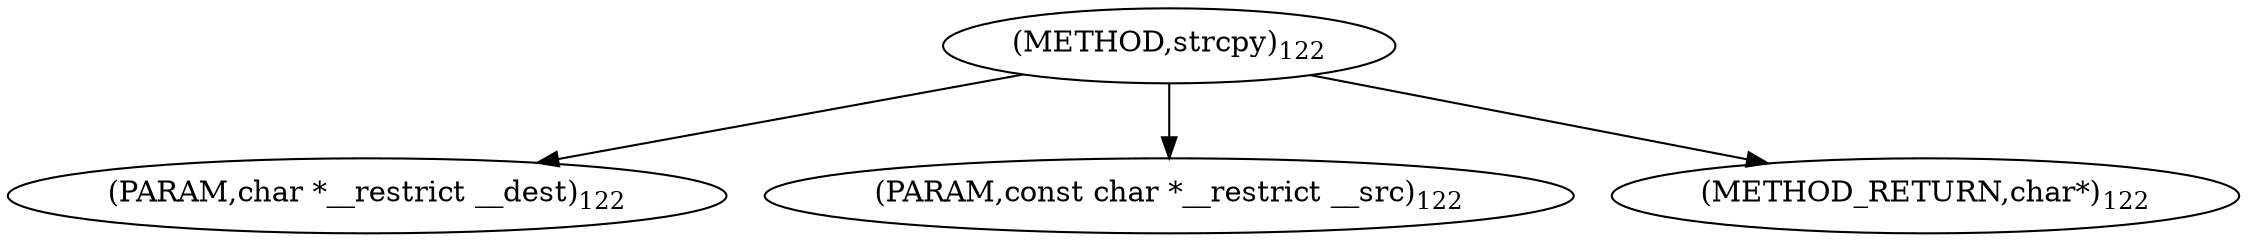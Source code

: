 digraph "strcpy" {  
"98778" [label = <(METHOD,strcpy)<SUB>122</SUB>> ]
"98779" [label = <(PARAM,char *__restrict __dest)<SUB>122</SUB>> ]
"98780" [label = <(PARAM,const char *__restrict __src)<SUB>122</SUB>> ]
"98781" [label = <(METHOD_RETURN,char*)<SUB>122</SUB>> ]
  "98778" -> "98779" 
  "98778" -> "98780" 
  "98778" -> "98781" 
}

